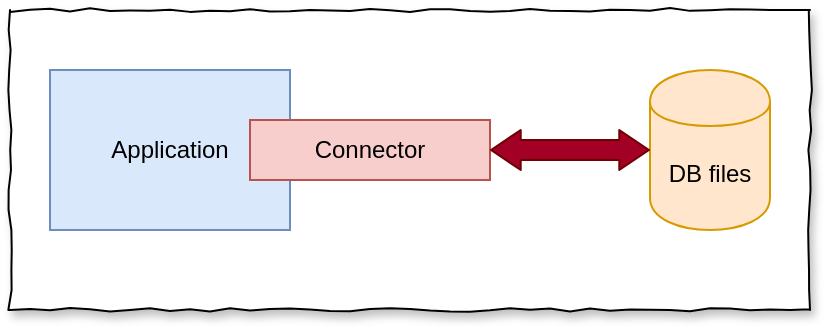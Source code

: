 <mxfile version="12.1.8" type="device" pages="1"><diagram id="oAKbyFGMO7-wtUvPIvL7" name="Page-1"><mxGraphModel dx="728" dy="433" grid="1" gridSize="10" guides="1" tooltips="1" connect="1" arrows="1" fold="1" page="1" pageScale="1" pageWidth="850" pageHeight="1100" math="0" shadow="0"><root><mxCell id="0"/><mxCell id="1" parent="0"/><mxCell id="Of1Sv8Qara16dKFlfZaP-1" value="" style="rounded=0;whiteSpace=wrap;html=1;glass=0;shadow=1;comic=1;" vertex="1" parent="1"><mxGeometry x="30" y="100" width="400" height="150" as="geometry"/></mxCell><mxCell id="Of1Sv8Qara16dKFlfZaP-2" value="Application" style="rounded=0;whiteSpace=wrap;html=1;fillColor=#dae8fc;strokeColor=#6c8ebf;" vertex="1" parent="1"><mxGeometry x="50" y="130" width="120" height="80" as="geometry"/></mxCell><mxCell id="Of1Sv8Qara16dKFlfZaP-3" value="Connector" style="rounded=0;whiteSpace=wrap;html=1;fillColor=#f8cecc;strokeColor=#b85450;" vertex="1" parent="1"><mxGeometry x="150" y="155" width="120" height="30" as="geometry"/></mxCell><mxCell id="Of1Sv8Qara16dKFlfZaP-6" value="DB files" style="shape=cylinder;whiteSpace=wrap;html=1;boundedLbl=1;backgroundOutline=1;fillColor=#ffe6cc;strokeColor=#d79b00;" vertex="1" parent="1"><mxGeometry x="350" y="130" width="60" height="80" as="geometry"/></mxCell><mxCell id="Of1Sv8Qara16dKFlfZaP-8" value="" style="shape=flexArrow;endArrow=classic;startArrow=classic;html=1;entryX=1;entryY=0.5;entryDx=0;entryDy=0;startWidth=9;startSize=4.62;endWidth=9;endSize=4.62;fillColor=#a20025;strokeColor=#6F0000;exitX=0;exitY=0.5;exitDx=0;exitDy=0;" edge="1" parent="1" source="Of1Sv8Qara16dKFlfZaP-6"><mxGeometry width="50" height="50" relative="1" as="geometry"><mxPoint x="319" y="170" as="sourcePoint"/><mxPoint x="270" y="170" as="targetPoint"/></mxGeometry></mxCell></root></mxGraphModel></diagram></mxfile>